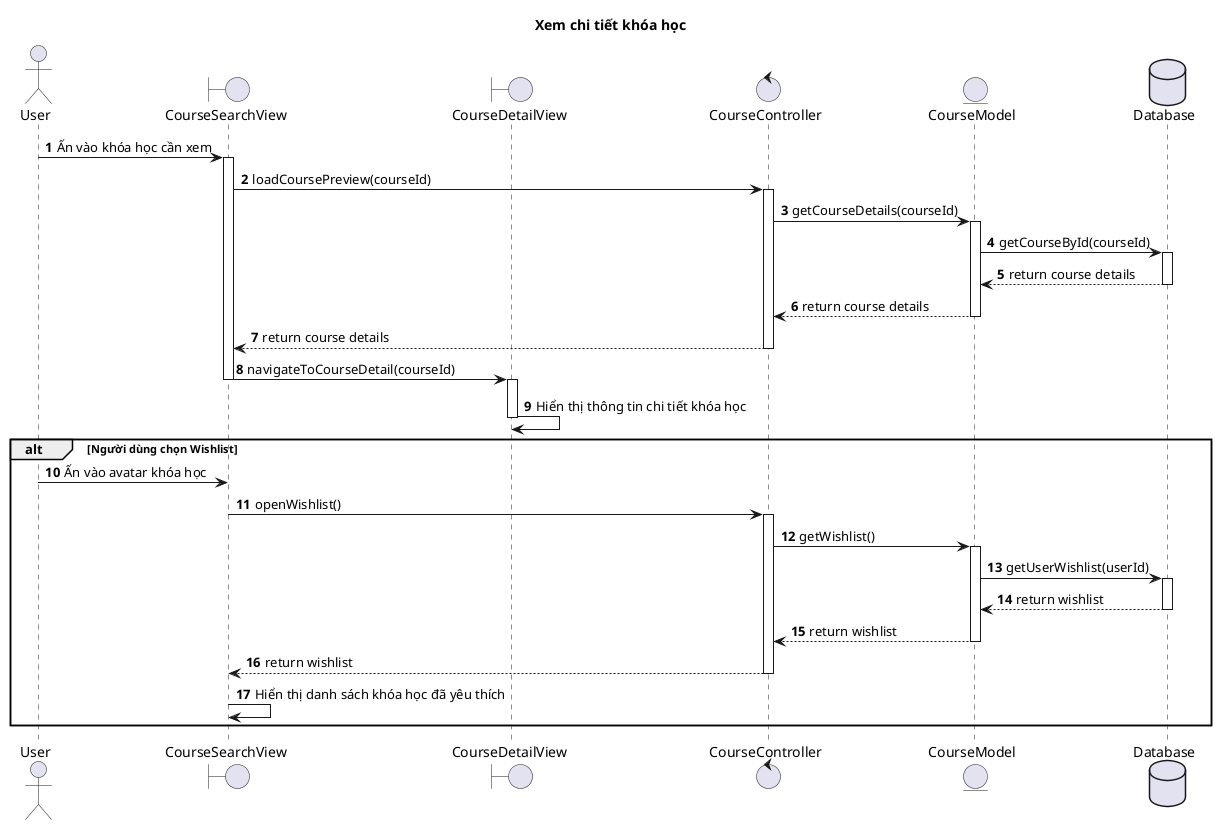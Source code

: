 @startuml
title Xem chi tiết khóa học

autonumber

actor User
boundary CourseSearchView
boundary CourseDetailView
control CourseController
entity CourseModel
database Database

User -> CourseSearchView : Ấn vào khóa học cần xem
activate CourseSearchView
CourseSearchView -> CourseController : loadCoursePreview(courseId)
activate CourseController

CourseController -> CourseModel : getCourseDetails(courseId)
activate CourseModel
CourseModel -> Database : getCourseById(courseId)
activate Database
Database --> CourseModel : return course details
deactivate Database
CourseModel --> CourseController : return course details
deactivate CourseModel

CourseController --> CourseSearchView : return course details
deactivate CourseController
CourseSearchView -> CourseDetailView : navigateToCourseDetail(courseId)
deactivate CourseSearchView
activate CourseDetailView
CourseDetailView -> CourseDetailView : Hiển thị thông tin chi tiết khóa học
deactivate CourseDetailView

alt Người dùng chọn Wishlist
    User -> CourseSearchView : Ấn vào avatar khóa học
    CourseSearchView -> CourseController : openWishlist()
    activate CourseController
    CourseController -> CourseModel : getWishlist()
    activate CourseModel
    CourseModel -> Database : getUserWishlist(userId)
    activate Database
    Database --> CourseModel : return wishlist
    deactivate Database
    CourseModel --> CourseController : return wishlist
    deactivate CourseModel
    CourseController --> CourseSearchView : return wishlist
    deactivate CourseController
    CourseSearchView -> CourseSearchView : Hiển thị danh sách khóa học đã yêu thích
end

@enduml
